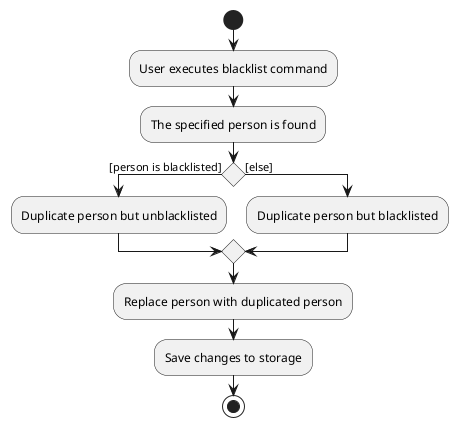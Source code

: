 @startuml
start
:User executes blacklist command;
:The specified person is found;
if () then ([person is blacklisted])
    :Duplicate person but unblacklisted;
else ([else])
    :Duplicate person but blacklisted;
endif
:Replace person with duplicated person;
:Save changes to storage;
stop
@enduml
